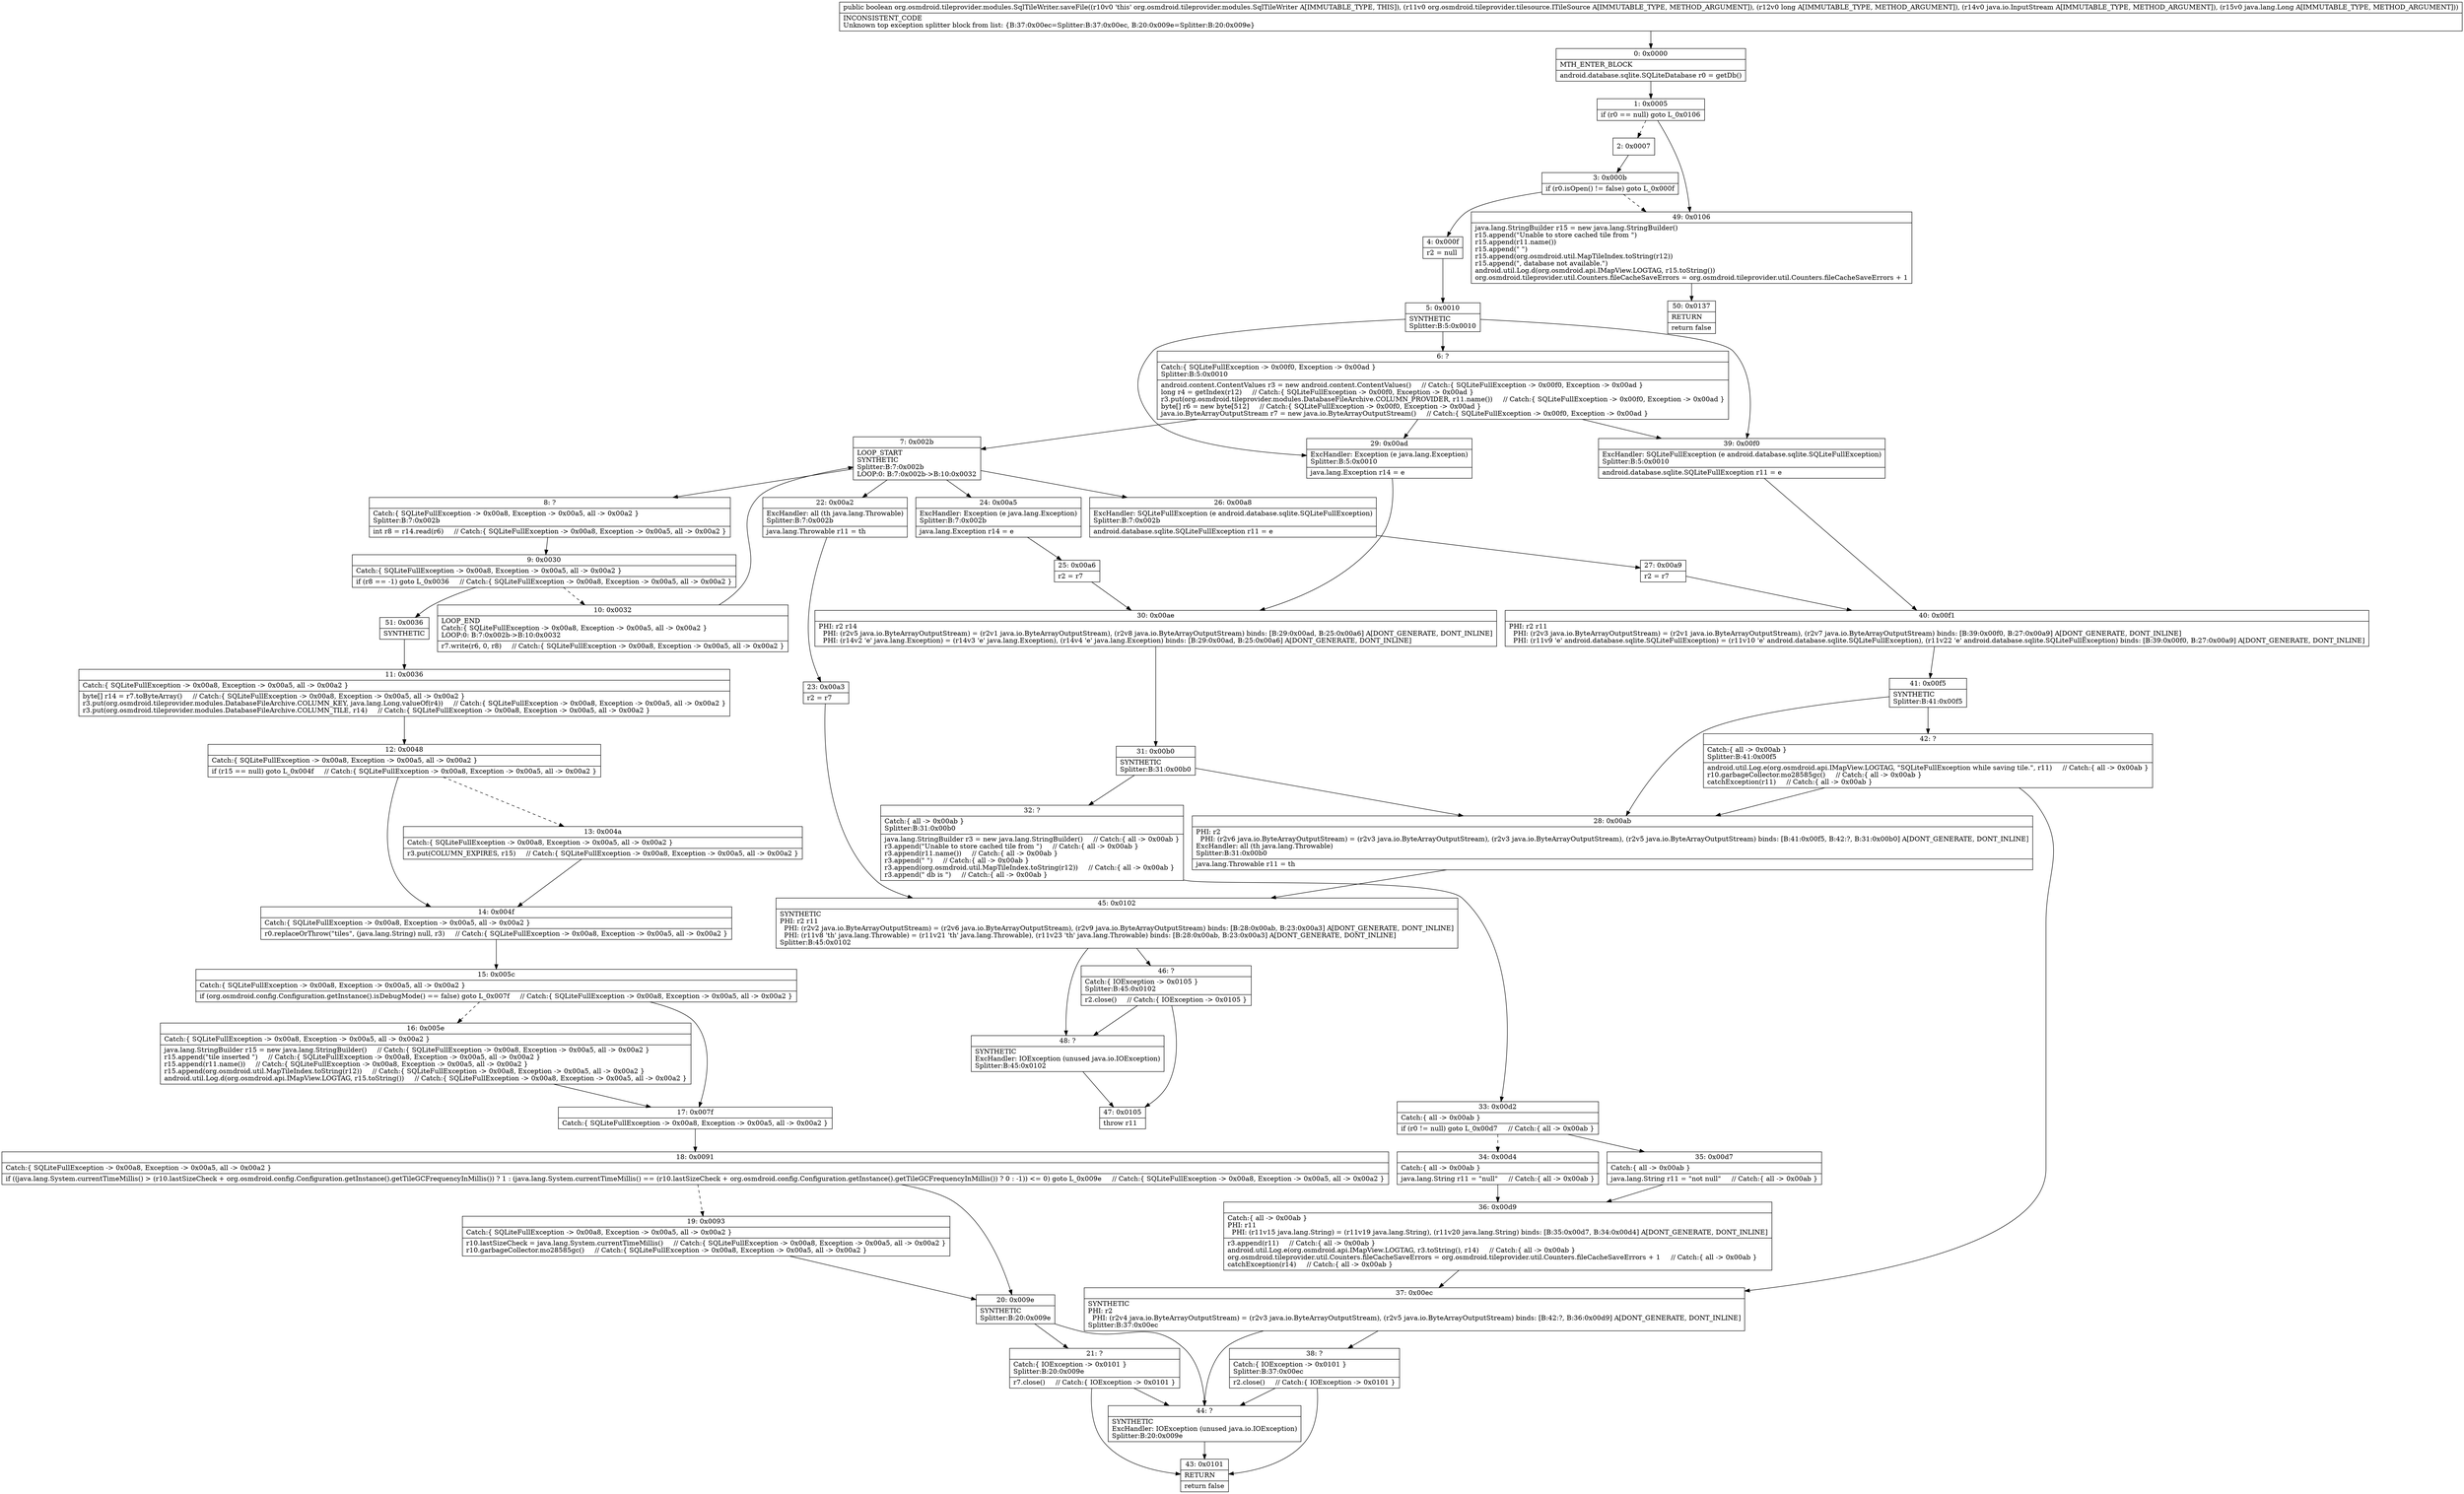 digraph "CFG fororg.osmdroid.tileprovider.modules.SqlTileWriter.saveFile(Lorg\/osmdroid\/tileprovider\/tilesource\/ITileSource;JLjava\/io\/InputStream;Ljava\/lang\/Long;)Z" {
Node_0 [shape=record,label="{0\:\ 0x0000|MTH_ENTER_BLOCK\l|android.database.sqlite.SQLiteDatabase r0 = getDb()\l}"];
Node_1 [shape=record,label="{1\:\ 0x0005|if (r0 == null) goto L_0x0106\l}"];
Node_2 [shape=record,label="{2\:\ 0x0007}"];
Node_3 [shape=record,label="{3\:\ 0x000b|if (r0.isOpen() != false) goto L_0x000f\l}"];
Node_4 [shape=record,label="{4\:\ 0x000f|r2 = null\l}"];
Node_5 [shape=record,label="{5\:\ 0x0010|SYNTHETIC\lSplitter:B:5:0x0010\l}"];
Node_6 [shape=record,label="{6\:\ ?|Catch:\{ SQLiteFullException \-\> 0x00f0, Exception \-\> 0x00ad \}\lSplitter:B:5:0x0010\l|android.content.ContentValues r3 = new android.content.ContentValues()     \/\/ Catch:\{ SQLiteFullException \-\> 0x00f0, Exception \-\> 0x00ad \}\llong r4 = getIndex(r12)     \/\/ Catch:\{ SQLiteFullException \-\> 0x00f0, Exception \-\> 0x00ad \}\lr3.put(org.osmdroid.tileprovider.modules.DatabaseFileArchive.COLUMN_PROVIDER, r11.name())     \/\/ Catch:\{ SQLiteFullException \-\> 0x00f0, Exception \-\> 0x00ad \}\lbyte[] r6 = new byte[512]     \/\/ Catch:\{ SQLiteFullException \-\> 0x00f0, Exception \-\> 0x00ad \}\ljava.io.ByteArrayOutputStream r7 = new java.io.ByteArrayOutputStream()     \/\/ Catch:\{ SQLiteFullException \-\> 0x00f0, Exception \-\> 0x00ad \}\l}"];
Node_7 [shape=record,label="{7\:\ 0x002b|LOOP_START\lSYNTHETIC\lSplitter:B:7:0x002b\lLOOP:0: B:7:0x002b\-\>B:10:0x0032\l}"];
Node_8 [shape=record,label="{8\:\ ?|Catch:\{ SQLiteFullException \-\> 0x00a8, Exception \-\> 0x00a5, all \-\> 0x00a2 \}\lSplitter:B:7:0x002b\l|int r8 = r14.read(r6)     \/\/ Catch:\{ SQLiteFullException \-\> 0x00a8, Exception \-\> 0x00a5, all \-\> 0x00a2 \}\l}"];
Node_9 [shape=record,label="{9\:\ 0x0030|Catch:\{ SQLiteFullException \-\> 0x00a8, Exception \-\> 0x00a5, all \-\> 0x00a2 \}\l|if (r8 == \-1) goto L_0x0036     \/\/ Catch:\{ SQLiteFullException \-\> 0x00a8, Exception \-\> 0x00a5, all \-\> 0x00a2 \}\l}"];
Node_10 [shape=record,label="{10\:\ 0x0032|LOOP_END\lCatch:\{ SQLiteFullException \-\> 0x00a8, Exception \-\> 0x00a5, all \-\> 0x00a2 \}\lLOOP:0: B:7:0x002b\-\>B:10:0x0032\l|r7.write(r6, 0, r8)     \/\/ Catch:\{ SQLiteFullException \-\> 0x00a8, Exception \-\> 0x00a5, all \-\> 0x00a2 \}\l}"];
Node_11 [shape=record,label="{11\:\ 0x0036|Catch:\{ SQLiteFullException \-\> 0x00a8, Exception \-\> 0x00a5, all \-\> 0x00a2 \}\l|byte[] r14 = r7.toByteArray()     \/\/ Catch:\{ SQLiteFullException \-\> 0x00a8, Exception \-\> 0x00a5, all \-\> 0x00a2 \}\lr3.put(org.osmdroid.tileprovider.modules.DatabaseFileArchive.COLUMN_KEY, java.lang.Long.valueOf(r4))     \/\/ Catch:\{ SQLiteFullException \-\> 0x00a8, Exception \-\> 0x00a5, all \-\> 0x00a2 \}\lr3.put(org.osmdroid.tileprovider.modules.DatabaseFileArchive.COLUMN_TILE, r14)     \/\/ Catch:\{ SQLiteFullException \-\> 0x00a8, Exception \-\> 0x00a5, all \-\> 0x00a2 \}\l}"];
Node_12 [shape=record,label="{12\:\ 0x0048|Catch:\{ SQLiteFullException \-\> 0x00a8, Exception \-\> 0x00a5, all \-\> 0x00a2 \}\l|if (r15 == null) goto L_0x004f     \/\/ Catch:\{ SQLiteFullException \-\> 0x00a8, Exception \-\> 0x00a5, all \-\> 0x00a2 \}\l}"];
Node_13 [shape=record,label="{13\:\ 0x004a|Catch:\{ SQLiteFullException \-\> 0x00a8, Exception \-\> 0x00a5, all \-\> 0x00a2 \}\l|r3.put(COLUMN_EXPIRES, r15)     \/\/ Catch:\{ SQLiteFullException \-\> 0x00a8, Exception \-\> 0x00a5, all \-\> 0x00a2 \}\l}"];
Node_14 [shape=record,label="{14\:\ 0x004f|Catch:\{ SQLiteFullException \-\> 0x00a8, Exception \-\> 0x00a5, all \-\> 0x00a2 \}\l|r0.replaceOrThrow(\"tiles\", (java.lang.String) null, r3)     \/\/ Catch:\{ SQLiteFullException \-\> 0x00a8, Exception \-\> 0x00a5, all \-\> 0x00a2 \}\l}"];
Node_15 [shape=record,label="{15\:\ 0x005c|Catch:\{ SQLiteFullException \-\> 0x00a8, Exception \-\> 0x00a5, all \-\> 0x00a2 \}\l|if (org.osmdroid.config.Configuration.getInstance().isDebugMode() == false) goto L_0x007f     \/\/ Catch:\{ SQLiteFullException \-\> 0x00a8, Exception \-\> 0x00a5, all \-\> 0x00a2 \}\l}"];
Node_16 [shape=record,label="{16\:\ 0x005e|Catch:\{ SQLiteFullException \-\> 0x00a8, Exception \-\> 0x00a5, all \-\> 0x00a2 \}\l|java.lang.StringBuilder r15 = new java.lang.StringBuilder()     \/\/ Catch:\{ SQLiteFullException \-\> 0x00a8, Exception \-\> 0x00a5, all \-\> 0x00a2 \}\lr15.append(\"tile inserted \")     \/\/ Catch:\{ SQLiteFullException \-\> 0x00a8, Exception \-\> 0x00a5, all \-\> 0x00a2 \}\lr15.append(r11.name())     \/\/ Catch:\{ SQLiteFullException \-\> 0x00a8, Exception \-\> 0x00a5, all \-\> 0x00a2 \}\lr15.append(org.osmdroid.util.MapTileIndex.toString(r12))     \/\/ Catch:\{ SQLiteFullException \-\> 0x00a8, Exception \-\> 0x00a5, all \-\> 0x00a2 \}\landroid.util.Log.d(org.osmdroid.api.IMapView.LOGTAG, r15.toString())     \/\/ Catch:\{ SQLiteFullException \-\> 0x00a8, Exception \-\> 0x00a5, all \-\> 0x00a2 \}\l}"];
Node_17 [shape=record,label="{17\:\ 0x007f|Catch:\{ SQLiteFullException \-\> 0x00a8, Exception \-\> 0x00a5, all \-\> 0x00a2 \}\l}"];
Node_18 [shape=record,label="{18\:\ 0x0091|Catch:\{ SQLiteFullException \-\> 0x00a8, Exception \-\> 0x00a5, all \-\> 0x00a2 \}\l|if ((java.lang.System.currentTimeMillis() \> (r10.lastSizeCheck + org.osmdroid.config.Configuration.getInstance().getTileGCFrequencyInMillis()) ? 1 : (java.lang.System.currentTimeMillis() == (r10.lastSizeCheck + org.osmdroid.config.Configuration.getInstance().getTileGCFrequencyInMillis()) ? 0 : \-1)) \<= 0) goto L_0x009e     \/\/ Catch:\{ SQLiteFullException \-\> 0x00a8, Exception \-\> 0x00a5, all \-\> 0x00a2 \}\l}"];
Node_19 [shape=record,label="{19\:\ 0x0093|Catch:\{ SQLiteFullException \-\> 0x00a8, Exception \-\> 0x00a5, all \-\> 0x00a2 \}\l|r10.lastSizeCheck = java.lang.System.currentTimeMillis()     \/\/ Catch:\{ SQLiteFullException \-\> 0x00a8, Exception \-\> 0x00a5, all \-\> 0x00a2 \}\lr10.garbageCollector.mo28585gc()     \/\/ Catch:\{ SQLiteFullException \-\> 0x00a8, Exception \-\> 0x00a5, all \-\> 0x00a2 \}\l}"];
Node_20 [shape=record,label="{20\:\ 0x009e|SYNTHETIC\lSplitter:B:20:0x009e\l}"];
Node_21 [shape=record,label="{21\:\ ?|Catch:\{ IOException \-\> 0x0101 \}\lSplitter:B:20:0x009e\l|r7.close()     \/\/ Catch:\{ IOException \-\> 0x0101 \}\l}"];
Node_22 [shape=record,label="{22\:\ 0x00a2|ExcHandler: all (th java.lang.Throwable)\lSplitter:B:7:0x002b\l|java.lang.Throwable r11 = th\l}"];
Node_23 [shape=record,label="{23\:\ 0x00a3|r2 = r7\l}"];
Node_24 [shape=record,label="{24\:\ 0x00a5|ExcHandler: Exception (e java.lang.Exception)\lSplitter:B:7:0x002b\l|java.lang.Exception r14 = e\l}"];
Node_25 [shape=record,label="{25\:\ 0x00a6|r2 = r7\l}"];
Node_26 [shape=record,label="{26\:\ 0x00a8|ExcHandler: SQLiteFullException (e android.database.sqlite.SQLiteFullException)\lSplitter:B:7:0x002b\l|android.database.sqlite.SQLiteFullException r11 = e\l}"];
Node_27 [shape=record,label="{27\:\ 0x00a9|r2 = r7\l}"];
Node_28 [shape=record,label="{28\:\ 0x00ab|PHI: r2 \l  PHI: (r2v6 java.io.ByteArrayOutputStream) = (r2v3 java.io.ByteArrayOutputStream), (r2v3 java.io.ByteArrayOutputStream), (r2v5 java.io.ByteArrayOutputStream) binds: [B:41:0x00f5, B:42:?, B:31:0x00b0] A[DONT_GENERATE, DONT_INLINE]\lExcHandler: all (th java.lang.Throwable)\lSplitter:B:31:0x00b0\l|java.lang.Throwable r11 = th\l}"];
Node_29 [shape=record,label="{29\:\ 0x00ad|ExcHandler: Exception (e java.lang.Exception)\lSplitter:B:5:0x0010\l|java.lang.Exception r14 = e\l}"];
Node_30 [shape=record,label="{30\:\ 0x00ae|PHI: r2 r14 \l  PHI: (r2v5 java.io.ByteArrayOutputStream) = (r2v1 java.io.ByteArrayOutputStream), (r2v8 java.io.ByteArrayOutputStream) binds: [B:29:0x00ad, B:25:0x00a6] A[DONT_GENERATE, DONT_INLINE]\l  PHI: (r14v2 'e' java.lang.Exception) = (r14v3 'e' java.lang.Exception), (r14v4 'e' java.lang.Exception) binds: [B:29:0x00ad, B:25:0x00a6] A[DONT_GENERATE, DONT_INLINE]\l}"];
Node_31 [shape=record,label="{31\:\ 0x00b0|SYNTHETIC\lSplitter:B:31:0x00b0\l}"];
Node_32 [shape=record,label="{32\:\ ?|Catch:\{ all \-\> 0x00ab \}\lSplitter:B:31:0x00b0\l|java.lang.StringBuilder r3 = new java.lang.StringBuilder()     \/\/ Catch:\{ all \-\> 0x00ab \}\lr3.append(\"Unable to store cached tile from \")     \/\/ Catch:\{ all \-\> 0x00ab \}\lr3.append(r11.name())     \/\/ Catch:\{ all \-\> 0x00ab \}\lr3.append(\" \")     \/\/ Catch:\{ all \-\> 0x00ab \}\lr3.append(org.osmdroid.util.MapTileIndex.toString(r12))     \/\/ Catch:\{ all \-\> 0x00ab \}\lr3.append(\" db is \")     \/\/ Catch:\{ all \-\> 0x00ab \}\l}"];
Node_33 [shape=record,label="{33\:\ 0x00d2|Catch:\{ all \-\> 0x00ab \}\l|if (r0 != null) goto L_0x00d7     \/\/ Catch:\{ all \-\> 0x00ab \}\l}"];
Node_34 [shape=record,label="{34\:\ 0x00d4|Catch:\{ all \-\> 0x00ab \}\l|java.lang.String r11 = \"null\"     \/\/ Catch:\{ all \-\> 0x00ab \}\l}"];
Node_35 [shape=record,label="{35\:\ 0x00d7|Catch:\{ all \-\> 0x00ab \}\l|java.lang.String r11 = \"not null\"     \/\/ Catch:\{ all \-\> 0x00ab \}\l}"];
Node_36 [shape=record,label="{36\:\ 0x00d9|Catch:\{ all \-\> 0x00ab \}\lPHI: r11 \l  PHI: (r11v15 java.lang.String) = (r11v19 java.lang.String), (r11v20 java.lang.String) binds: [B:35:0x00d7, B:34:0x00d4] A[DONT_GENERATE, DONT_INLINE]\l|r3.append(r11)     \/\/ Catch:\{ all \-\> 0x00ab \}\landroid.util.Log.e(org.osmdroid.api.IMapView.LOGTAG, r3.toString(), r14)     \/\/ Catch:\{ all \-\> 0x00ab \}\lorg.osmdroid.tileprovider.util.Counters.fileCacheSaveErrors = org.osmdroid.tileprovider.util.Counters.fileCacheSaveErrors + 1     \/\/ Catch:\{ all \-\> 0x00ab \}\lcatchException(r14)     \/\/ Catch:\{ all \-\> 0x00ab \}\l}"];
Node_37 [shape=record,label="{37\:\ 0x00ec|SYNTHETIC\lPHI: r2 \l  PHI: (r2v4 java.io.ByteArrayOutputStream) = (r2v3 java.io.ByteArrayOutputStream), (r2v5 java.io.ByteArrayOutputStream) binds: [B:42:?, B:36:0x00d9] A[DONT_GENERATE, DONT_INLINE]\lSplitter:B:37:0x00ec\l}"];
Node_38 [shape=record,label="{38\:\ ?|Catch:\{ IOException \-\> 0x0101 \}\lSplitter:B:37:0x00ec\l|r2.close()     \/\/ Catch:\{ IOException \-\> 0x0101 \}\l}"];
Node_39 [shape=record,label="{39\:\ 0x00f0|ExcHandler: SQLiteFullException (e android.database.sqlite.SQLiteFullException)\lSplitter:B:5:0x0010\l|android.database.sqlite.SQLiteFullException r11 = e\l}"];
Node_40 [shape=record,label="{40\:\ 0x00f1|PHI: r2 r11 \l  PHI: (r2v3 java.io.ByteArrayOutputStream) = (r2v1 java.io.ByteArrayOutputStream), (r2v7 java.io.ByteArrayOutputStream) binds: [B:39:0x00f0, B:27:0x00a9] A[DONT_GENERATE, DONT_INLINE]\l  PHI: (r11v9 'e' android.database.sqlite.SQLiteFullException) = (r11v10 'e' android.database.sqlite.SQLiteFullException), (r11v22 'e' android.database.sqlite.SQLiteFullException) binds: [B:39:0x00f0, B:27:0x00a9] A[DONT_GENERATE, DONT_INLINE]\l}"];
Node_41 [shape=record,label="{41\:\ 0x00f5|SYNTHETIC\lSplitter:B:41:0x00f5\l}"];
Node_42 [shape=record,label="{42\:\ ?|Catch:\{ all \-\> 0x00ab \}\lSplitter:B:41:0x00f5\l|android.util.Log.e(org.osmdroid.api.IMapView.LOGTAG, \"SQLiteFullException while saving tile.\", r11)     \/\/ Catch:\{ all \-\> 0x00ab \}\lr10.garbageCollector.mo28585gc()     \/\/ Catch:\{ all \-\> 0x00ab \}\lcatchException(r11)     \/\/ Catch:\{ all \-\> 0x00ab \}\l}"];
Node_43 [shape=record,label="{43\:\ 0x0101|RETURN\l|return false\l}"];
Node_44 [shape=record,label="{44\:\ ?|SYNTHETIC\lExcHandler: IOException (unused java.io.IOException)\lSplitter:B:20:0x009e\l}"];
Node_45 [shape=record,label="{45\:\ 0x0102|SYNTHETIC\lPHI: r2 r11 \l  PHI: (r2v2 java.io.ByteArrayOutputStream) = (r2v6 java.io.ByteArrayOutputStream), (r2v9 java.io.ByteArrayOutputStream) binds: [B:28:0x00ab, B:23:0x00a3] A[DONT_GENERATE, DONT_INLINE]\l  PHI: (r11v8 'th' java.lang.Throwable) = (r11v21 'th' java.lang.Throwable), (r11v23 'th' java.lang.Throwable) binds: [B:28:0x00ab, B:23:0x00a3] A[DONT_GENERATE, DONT_INLINE]\lSplitter:B:45:0x0102\l}"];
Node_46 [shape=record,label="{46\:\ ?|Catch:\{ IOException \-\> 0x0105 \}\lSplitter:B:45:0x0102\l|r2.close()     \/\/ Catch:\{ IOException \-\> 0x0105 \}\l}"];
Node_47 [shape=record,label="{47\:\ 0x0105|throw r11\l}"];
Node_48 [shape=record,label="{48\:\ ?|SYNTHETIC\lExcHandler: IOException (unused java.io.IOException)\lSplitter:B:45:0x0102\l}"];
Node_49 [shape=record,label="{49\:\ 0x0106|java.lang.StringBuilder r15 = new java.lang.StringBuilder()\lr15.append(\"Unable to store cached tile from \")\lr15.append(r11.name())\lr15.append(\" \")\lr15.append(org.osmdroid.util.MapTileIndex.toString(r12))\lr15.append(\", database not available.\")\landroid.util.Log.d(org.osmdroid.api.IMapView.LOGTAG, r15.toString())\lorg.osmdroid.tileprovider.util.Counters.fileCacheSaveErrors = org.osmdroid.tileprovider.util.Counters.fileCacheSaveErrors + 1\l}"];
Node_50 [shape=record,label="{50\:\ 0x0137|RETURN\l|return false\l}"];
Node_51 [shape=record,label="{51\:\ 0x0036|SYNTHETIC\l}"];
MethodNode[shape=record,label="{public boolean org.osmdroid.tileprovider.modules.SqlTileWriter.saveFile((r10v0 'this' org.osmdroid.tileprovider.modules.SqlTileWriter A[IMMUTABLE_TYPE, THIS]), (r11v0 org.osmdroid.tileprovider.tilesource.ITileSource A[IMMUTABLE_TYPE, METHOD_ARGUMENT]), (r12v0 long A[IMMUTABLE_TYPE, METHOD_ARGUMENT]), (r14v0 java.io.InputStream A[IMMUTABLE_TYPE, METHOD_ARGUMENT]), (r15v0 java.lang.Long A[IMMUTABLE_TYPE, METHOD_ARGUMENT]))  | INCONSISTENT_CODE\lUnknown top exception splitter block from list: \{B:37:0x00ec=Splitter:B:37:0x00ec, B:20:0x009e=Splitter:B:20:0x009e\}\l}"];
MethodNode -> Node_0;
Node_0 -> Node_1;
Node_1 -> Node_2[style=dashed];
Node_1 -> Node_49;
Node_2 -> Node_3;
Node_3 -> Node_4;
Node_3 -> Node_49[style=dashed];
Node_4 -> Node_5;
Node_5 -> Node_6;
Node_5 -> Node_39;
Node_5 -> Node_29;
Node_6 -> Node_7;
Node_6 -> Node_39;
Node_6 -> Node_29;
Node_7 -> Node_8;
Node_7 -> Node_26;
Node_7 -> Node_24;
Node_7 -> Node_22;
Node_8 -> Node_9;
Node_9 -> Node_10[style=dashed];
Node_9 -> Node_51;
Node_10 -> Node_7;
Node_11 -> Node_12;
Node_12 -> Node_13[style=dashed];
Node_12 -> Node_14;
Node_13 -> Node_14;
Node_14 -> Node_15;
Node_15 -> Node_16[style=dashed];
Node_15 -> Node_17;
Node_16 -> Node_17;
Node_17 -> Node_18;
Node_18 -> Node_19[style=dashed];
Node_18 -> Node_20;
Node_19 -> Node_20;
Node_20 -> Node_21;
Node_20 -> Node_44;
Node_21 -> Node_44;
Node_21 -> Node_43;
Node_22 -> Node_23;
Node_23 -> Node_45;
Node_24 -> Node_25;
Node_25 -> Node_30;
Node_26 -> Node_27;
Node_27 -> Node_40;
Node_28 -> Node_45;
Node_29 -> Node_30;
Node_30 -> Node_31;
Node_31 -> Node_32;
Node_31 -> Node_28;
Node_32 -> Node_33;
Node_33 -> Node_34[style=dashed];
Node_33 -> Node_35;
Node_34 -> Node_36;
Node_35 -> Node_36;
Node_36 -> Node_37;
Node_37 -> Node_38;
Node_37 -> Node_44;
Node_38 -> Node_44;
Node_38 -> Node_43;
Node_39 -> Node_40;
Node_40 -> Node_41;
Node_41 -> Node_42;
Node_41 -> Node_28;
Node_42 -> Node_28;
Node_42 -> Node_37;
Node_44 -> Node_43;
Node_45 -> Node_46;
Node_45 -> Node_48;
Node_46 -> Node_47;
Node_46 -> Node_48;
Node_48 -> Node_47;
Node_49 -> Node_50;
Node_51 -> Node_11;
}

